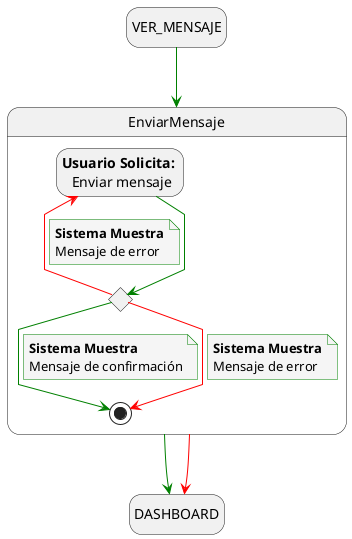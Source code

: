 @startuml enviar_mensaje

skinparam {
  NoteBackgroundColor #whiteSmoke
  ArrowColor #green
  NoteBorderColor #green
  linetype polyline
}

hide empty description

state startState as "VER_MENSAJE"
state endState as "DASHBOARD"

startState --> EnviarMensaje

EnviarMensaje--> endState
EnviarMensaje -[#red]-> endState

state EnviarMensaje{
    state revisionFiltrosEnviados <<choice>>
    state usuarioSolicita as "<b>Usuario Solicita:</b> \n Enviar mensaje"

    usuarioSolicita --> revisionFiltrosEnviados 

    revisionFiltrosEnviados -[#red]l-> usuarioSolicita 
    note on link
        <b>Sistema Muestra</b>
        Mensaje de error
    end note

    revisionFiltrosEnviados --> [*]
    note on link
        <b>Sistema Muestra</b>
        Mensaje de confirmación
    end note

    revisionFiltrosEnviados -[#red]-> [*]
    note on link
        <b>Sistema Muestra</b>
        Mensaje de error
    end note
}

@enduml